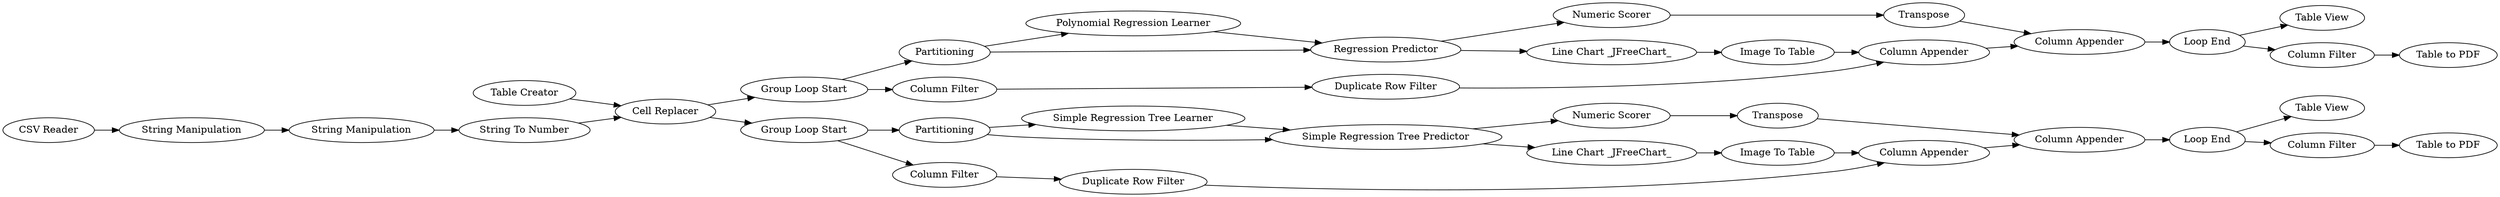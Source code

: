 digraph {
	46 -> 51
	53 -> 54
	29 -> 28
	62 -> 59
	34 -> 35
	27 -> 26
	50 -> 27
	59 -> 69
	65 -> 62
	51 -> 52
	58 -> 62
	67 -> 57
	48 -> 51
	31 -> 33
	2 -> 50
	28 -> 67
	42 -> 55
	67 -> 56
	59 -> 72
	61 -> 68
	35 -> 45
	33 -> 34
	33 -> 35
	54 -> 64
	42 -> 71
	57 -> 53
	60 -> 58
	72 -> 73
	68 -> 58
	35 -> 36
	28 -> 31
	45 -> 46
	64 -> 65
	36 -> 47
	71 -> 70
	52 -> 42
	54 -> 61
	47 -> 52
	56 -> 60
	31 -> 49
	49 -> 48
	26 -> 28
	57 -> 54
	27 [label="String Manipulation"]
	57 [label=Partitioning]
	55 [label="Table View"]
	26 [label="String To Number"]
	58 [label="Column Appender"]
	64 [label="Numeric Scorer"]
	49 [label="Column Filter"]
	31 [label="Group Loop Start"]
	51 [label="Column Appender"]
	56 [label="Column Filter"]
	54 [label="Simple Regression Tree Predictor"]
	59 [label="Loop End"]
	48 [label="Duplicate Row Filter"]
	50 [label="String Manipulation"]
	42 [label="Loop End"]
	53 [label="Simple Regression Tree Learner"]
	68 [label="Image To Table"]
	28 [label="Cell Replacer"]
	67 [label="Group Loop Start"]
	72 [label="Column Filter"]
	47 [label=Transpose]
	61 [label="Line Chart _JFreeChart_"]
	73 [label="Table to PDF"]
	60 [label="Duplicate Row Filter"]
	35 [label="Regression Predictor"]
	34 [label="Polynomial Regression Learner"]
	62 [label="Column Appender"]
	29 [label="Table Creator"]
	70 [label="Table to PDF"]
	71 [label="Column Filter"]
	36 [label="Numeric Scorer"]
	69 [label="Table View"]
	46 [label="Image To Table"]
	65 [label=Transpose]
	52 [label="Column Appender"]
	33 [label=Partitioning]
	2 [label="CSV Reader"]
	45 [label="Line Chart _JFreeChart_"]
	rankdir=LR
}
